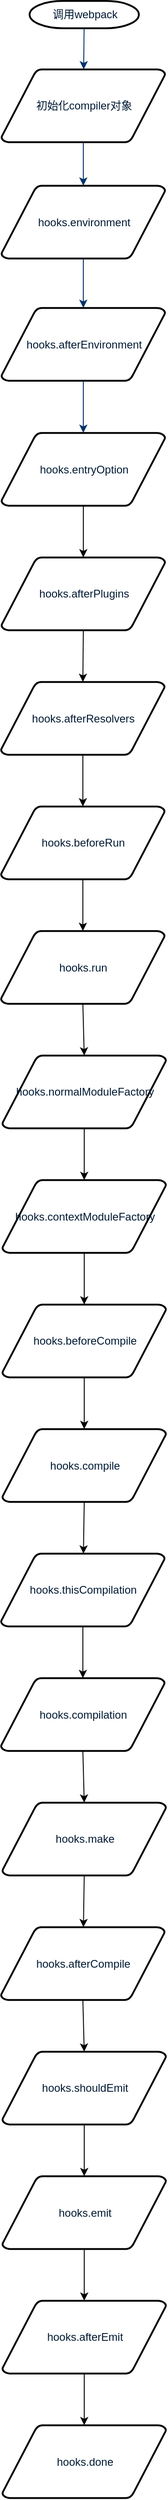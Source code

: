 <mxfile version="11.0.9" type="device"><diagram id="6a731a19-8d31-9384-78a2-239565b7b9f0" name="Page-1"><mxGraphModel dx="1426" dy="724" grid="1" gridSize="10" guides="1" tooltips="1" connect="1" arrows="1" fold="1" page="1" pageScale="1" pageWidth="1169" pageHeight="827" background="#ffffff" math="0" shadow="0"><root><mxCell id="0"/><mxCell id="1" parent="0"/><mxCell id="2" value="调用webpack" style="shape=mxgraph.flowchart.terminator;fillColor=#FFFFFF;strokeColor=#000000;strokeWidth=2;gradientColor=none;gradientDirection=north;fontColor=#001933;fontStyle=0;html=1;" parent="1" vertex="1"><mxGeometry x="271.5" y="60" width="120" height="30" as="geometry"/></mxCell><mxCell id="3" value="初始化compiler对象" style="shape=mxgraph.flowchart.data;fillColor=#FFFFFF;strokeColor=#000000;strokeWidth=2;gradientColor=none;gradientDirection=north;fontColor=#001933;fontStyle=0;html=1;" parent="1" vertex="1"><mxGeometry x="240.5" y="135" width="180" height="80" as="geometry"/></mxCell><mxCell id="4" value="hooks.afterEnvironment" style="shape=mxgraph.flowchart.data;fillColor=#FFFFFF;strokeColor=#000000;strokeWidth=2;gradientColor=none;gradientDirection=north;fontColor=#001933;fontStyle=0;html=1;" parent="1" vertex="1"><mxGeometry x="240.5" y="396.5" width="180" height="80" as="geometry"/></mxCell><mxCell id="5" value="hooks.environment" style="shape=mxgraph.flowchart.data;fillColor=#FFFFFF;strokeColor=#000000;strokeWidth=2;gradientColor=none;gradientDirection=north;fontColor=#001933;fontStyle=0;html=1;" parent="1" vertex="1"><mxGeometry x="240.5" y="262.5" width="180" height="80" as="geometry"/></mxCell><mxCell id="7" style="fontColor=#001933;fontStyle=1;strokeColor=#003366;strokeWidth=1;html=1;" parent="1" source="2" target="3" edge="1"><mxGeometry relative="1" as="geometry"/></mxCell><mxCell id="8" style="fontColor=#001933;fontStyle=1;strokeColor=#003366;strokeWidth=1;html=1;" parent="1" source="3" target="5" edge="1"><mxGeometry relative="1" as="geometry"/></mxCell><mxCell id="12" value="" style="edgeStyle=elbowEdgeStyle;elbow=horizontal;fontColor=#001933;fontStyle=1;strokeColor=#003366;strokeWidth=1;html=1;exitX=0.5;exitY=1;exitDx=0;exitDy=0;exitPerimeter=0;" parent="1" source="5" target="4" edge="1"><mxGeometry width="100" height="100" as="geometry"><mxPoint x="320" y="447" as="sourcePoint"/><mxPoint x="100" as="targetPoint"/></mxGeometry></mxCell><mxCell id="17" value="" style="edgeStyle=elbowEdgeStyle;elbow=horizontal;fontColor=#001933;fontStyle=1;strokeColor=#003366;strokeWidth=1;html=1;exitX=0.5;exitY=1;exitDx=0;exitDy=0;exitPerimeter=0;entryX=0.5;entryY=0;entryDx=0;entryDy=0;entryPerimeter=0;" parent="1" source="4" target="Yqf984ck6GYfhRb_ULAQ-55" edge="1"><mxGeometry width="100" height="100" as="geometry"><mxPoint y="100" as="sourcePoint"/><mxPoint x="331" y="640" as="targetPoint"/></mxGeometry></mxCell><mxCell id="Yqf984ck6GYfhRb_ULAQ-55" value="hooks.entryOption" style="shape=mxgraph.flowchart.data;fillColor=#FFFFFF;strokeColor=#000000;strokeWidth=2;gradientColor=none;gradientDirection=north;fontColor=#001933;fontStyle=0;html=1;" parent="1" vertex="1"><mxGeometry x="240.5" y="533.5" width="180" height="80" as="geometry"/></mxCell><mxCell id="Yqf984ck6GYfhRb_ULAQ-56" value="hooks.afterPlugins" style="shape=mxgraph.flowchart.data;fillColor=#FFFFFF;strokeColor=#000000;strokeWidth=2;gradientColor=none;gradientDirection=north;fontColor=#001933;fontStyle=0;html=1;" parent="1" vertex="1"><mxGeometry x="240.5" y="670" width="180" height="80" as="geometry"/></mxCell><mxCell id="Yqf984ck6GYfhRb_ULAQ-60" value="hooks.afterResolvers" style="shape=mxgraph.flowchart.data;fillColor=#FFFFFF;strokeColor=#000000;strokeWidth=2;gradientColor=none;gradientDirection=north;fontColor=#001933;fontStyle=0;html=1;" parent="1" vertex="1"><mxGeometry x="240" y="806.5" width="180" height="80" as="geometry"/></mxCell><mxCell id="Yqf984ck6GYfhRb_ULAQ-61" value="" style="endArrow=classic;html=1;fontColor=#000000;exitX=0.5;exitY=1;exitDx=0;exitDy=0;exitPerimeter=0;entryX=0.5;entryY=0;entryDx=0;entryDy=0;entryPerimeter=0;" parent="1" source="Yqf984ck6GYfhRb_ULAQ-55" target="Yqf984ck6GYfhRb_ULAQ-56" edge="1"><mxGeometry width="50" height="50" relative="1" as="geometry"><mxPoint x="240" y="960" as="sourcePoint"/><mxPoint x="290" y="910" as="targetPoint"/></mxGeometry></mxCell><mxCell id="Yqf984ck6GYfhRb_ULAQ-62" value="" style="endArrow=classic;html=1;fontColor=#000000;exitX=0.5;exitY=1;exitDx=0;exitDy=0;exitPerimeter=0;entryX=0.5;entryY=0;entryDx=0;entryDy=0;entryPerimeter=0;" parent="1" source="Yqf984ck6GYfhRb_ULAQ-56" target="Yqf984ck6GYfhRb_ULAQ-60" edge="1"><mxGeometry width="50" height="50" relative="1" as="geometry"><mxPoint x="190" y="810" as="sourcePoint"/><mxPoint x="240" y="760" as="targetPoint"/></mxGeometry></mxCell><mxCell id="Yqf984ck6GYfhRb_ULAQ-63" value="hooks.beforeRun" style="shape=mxgraph.flowchart.data;fillColor=#FFFFFF;strokeColor=#000000;strokeWidth=2;gradientColor=none;gradientDirection=north;fontColor=#001933;fontStyle=0;html=1;" parent="1" vertex="1"><mxGeometry x="240" y="943" width="180" height="80" as="geometry"/></mxCell><mxCell id="Yqf984ck6GYfhRb_ULAQ-64" value="" style="endArrow=classic;html=1;fontColor=#000000;exitX=0.5;exitY=1;exitDx=0;exitDy=0;exitPerimeter=0;entryX=0.5;entryY=0;entryDx=0;entryDy=0;entryPerimeter=0;" parent="1" source="Yqf984ck6GYfhRb_ULAQ-60" target="Yqf984ck6GYfhRb_ULAQ-63" edge="1"><mxGeometry width="50" height="50" relative="1" as="geometry"><mxPoint x="170" y="970" as="sourcePoint"/><mxPoint x="220" y="920" as="targetPoint"/></mxGeometry></mxCell><mxCell id="Yqf984ck6GYfhRb_ULAQ-65" value="hooks.run" style="shape=mxgraph.flowchart.data;fillColor=#FFFFFF;strokeColor=#000000;strokeWidth=2;gradientColor=none;gradientDirection=north;fontColor=#001933;fontStyle=0;html=1;" parent="1" vertex="1"><mxGeometry x="240" y="1079.5" width="180" height="80" as="geometry"/></mxCell><mxCell id="Yqf984ck6GYfhRb_ULAQ-66" value="" style="endArrow=classic;html=1;fontColor=#000000;exitX=0.5;exitY=1;exitDx=0;exitDy=0;exitPerimeter=0;" parent="1" source="Yqf984ck6GYfhRb_ULAQ-63" target="Yqf984ck6GYfhRb_ULAQ-65" edge="1"><mxGeometry width="50" height="50" relative="1" as="geometry"><mxPoint x="160" y="1120" as="sourcePoint"/><mxPoint x="210" y="1070" as="targetPoint"/></mxGeometry></mxCell><mxCell id="Yqf984ck6GYfhRb_ULAQ-67" value="hooks.normalModuleFactory" style="shape=mxgraph.flowchart.data;fillColor=#FFFFFF;strokeColor=#000000;strokeWidth=2;gradientColor=none;gradientDirection=north;fontColor=#001933;fontStyle=0;html=1;" parent="1" vertex="1"><mxGeometry x="241.5" y="1216" width="180" height="80" as="geometry"/></mxCell><mxCell id="Yqf984ck6GYfhRb_ULAQ-68" value="" style="endArrow=classic;html=1;fontColor=#000000;exitX=0.5;exitY=1;exitDx=0;exitDy=0;exitPerimeter=0;entryX=0.5;entryY=0;entryDx=0;entryDy=0;entryPerimeter=0;" parent="1" source="Yqf984ck6GYfhRb_ULAQ-65" target="Yqf984ck6GYfhRb_ULAQ-67" edge="1"><mxGeometry width="50" height="50" relative="1" as="geometry"><mxPoint x="240" y="1370" as="sourcePoint"/><mxPoint x="290" y="1320" as="targetPoint"/></mxGeometry></mxCell><mxCell id="Yqf984ck6GYfhRb_ULAQ-69" value="hooks.contextModuleFactory" style="shape=mxgraph.flowchart.data;fillColor=#FFFFFF;strokeColor=#000000;strokeWidth=2;gradientColor=none;gradientDirection=north;fontColor=#001933;fontStyle=0;html=1;" parent="1" vertex="1"><mxGeometry x="241.5" y="1352.5" width="180" height="80" as="geometry"/></mxCell><mxCell id="Yqf984ck6GYfhRb_ULAQ-70" value="" style="endArrow=classic;html=1;fontColor=#000000;exitX=0.5;exitY=1;exitDx=0;exitDy=0;exitPerimeter=0;entryX=0.5;entryY=0;entryDx=0;entryDy=0;entryPerimeter=0;" parent="1" source="Yqf984ck6GYfhRb_ULAQ-67" target="Yqf984ck6GYfhRb_ULAQ-69" edge="1"><mxGeometry width="50" height="50" relative="1" as="geometry"><mxPoint x="200" y="1380" as="sourcePoint"/><mxPoint x="250" y="1330" as="targetPoint"/></mxGeometry></mxCell><mxCell id="Yqf984ck6GYfhRb_ULAQ-71" value="hooks.beforeCompile" style="shape=mxgraph.flowchart.data;fillColor=#FFFFFF;strokeColor=#000000;strokeWidth=2;gradientColor=none;gradientDirection=north;fontColor=#001933;fontStyle=0;html=1;" parent="1" vertex="1"><mxGeometry x="241.5" y="1489" width="180" height="80" as="geometry"/></mxCell><mxCell id="Yqf984ck6GYfhRb_ULAQ-72" value="" style="endArrow=classic;html=1;fontColor=#000000;exitX=0.5;exitY=1;exitDx=0;exitDy=0;exitPerimeter=0;entryX=0.5;entryY=0;entryDx=0;entryDy=0;entryPerimeter=0;" parent="1" source="Yqf984ck6GYfhRb_ULAQ-69" target="Yqf984ck6GYfhRb_ULAQ-71" edge="1"><mxGeometry width="50" height="50" relative="1" as="geometry"><mxPoint x="230" y="1510" as="sourcePoint"/><mxPoint x="280" y="1460" as="targetPoint"/></mxGeometry></mxCell><mxCell id="Yqf984ck6GYfhRb_ULAQ-73" value="hooks.compile" style="shape=mxgraph.flowchart.data;fillColor=#FFFFFF;strokeColor=#000000;strokeWidth=2;gradientColor=none;gradientDirection=north;fontColor=#001933;fontStyle=0;html=1;" parent="1" vertex="1"><mxGeometry x="241.5" y="1625.5" width="180" height="80" as="geometry"/></mxCell><mxCell id="Yqf984ck6GYfhRb_ULAQ-74" value="" style="endArrow=classic;html=1;fontColor=#000000;exitX=0.5;exitY=1;exitDx=0;exitDy=0;exitPerimeter=0;entryX=0.5;entryY=0;entryDx=0;entryDy=0;entryPerimeter=0;" parent="1" source="Yqf984ck6GYfhRb_ULAQ-71" target="Yqf984ck6GYfhRb_ULAQ-73" edge="1"><mxGeometry width="50" height="50" relative="1" as="geometry"><mxPoint x="160" y="1640" as="sourcePoint"/><mxPoint x="210" y="1590" as="targetPoint"/></mxGeometry></mxCell><mxCell id="Yqf984ck6GYfhRb_ULAQ-75" value="hooks.thisCompilation" style="shape=mxgraph.flowchart.data;fillColor=#FFFFFF;strokeColor=#000000;strokeWidth=2;gradientColor=none;gradientDirection=north;fontColor=#001933;fontStyle=0;html=1;" parent="1" vertex="1"><mxGeometry x="240" y="1762" width="180" height="80" as="geometry"/></mxCell><mxCell id="Yqf984ck6GYfhRb_ULAQ-76" value="" style="endArrow=classic;html=1;fontColor=#000000;exitX=0.5;exitY=1;exitDx=0;exitDy=0;exitPerimeter=0;" parent="1" source="Yqf984ck6GYfhRb_ULAQ-73" target="Yqf984ck6GYfhRb_ULAQ-75" edge="1"><mxGeometry width="50" height="50" relative="1" as="geometry"><mxPoint x="190" y="1770" as="sourcePoint"/><mxPoint x="240" y="1720" as="targetPoint"/></mxGeometry></mxCell><mxCell id="Yqf984ck6GYfhRb_ULAQ-77" value="hooks.compilation" style="shape=mxgraph.flowchart.data;fillColor=#FFFFFF;strokeColor=#000000;strokeWidth=2;gradientColor=none;gradientDirection=north;fontColor=#001933;fontStyle=0;html=1;" parent="1" vertex="1"><mxGeometry x="240" y="1898.5" width="180" height="80" as="geometry"/></mxCell><mxCell id="Yqf984ck6GYfhRb_ULAQ-78" value="" style="endArrow=classic;html=1;fontColor=#000000;exitX=0.5;exitY=1;exitDx=0;exitDy=0;exitPerimeter=0;entryX=0.5;entryY=0;entryDx=0;entryDy=0;entryPerimeter=0;" parent="1" source="Yqf984ck6GYfhRb_ULAQ-75" target="Yqf984ck6GYfhRb_ULAQ-77" edge="1"><mxGeometry width="50" height="50" relative="1" as="geometry"><mxPoint x="140" y="1920" as="sourcePoint"/><mxPoint x="190" y="1870" as="targetPoint"/></mxGeometry></mxCell><mxCell id="Yqf984ck6GYfhRb_ULAQ-79" value="hooks.make" style="shape=mxgraph.flowchart.data;fillColor=#FFFFFF;strokeColor=#000000;strokeWidth=2;gradientColor=none;gradientDirection=north;fontColor=#001933;fontStyle=0;html=1;" parent="1" vertex="1"><mxGeometry x="241.5" y="2035" width="180" height="80" as="geometry"/></mxCell><mxCell id="Yqf984ck6GYfhRb_ULAQ-80" value="" style="endArrow=classic;html=1;fontColor=#000000;exitX=0.5;exitY=1;exitDx=0;exitDy=0;exitPerimeter=0;entryX=0.5;entryY=0;entryDx=0;entryDy=0;entryPerimeter=0;" parent="1" source="Yqf984ck6GYfhRb_ULAQ-77" target="Yqf984ck6GYfhRb_ULAQ-79" edge="1"><mxGeometry width="50" height="50" relative="1" as="geometry"><mxPoint x="220" y="2050" as="sourcePoint"/><mxPoint x="270" y="2000" as="targetPoint"/></mxGeometry></mxCell><mxCell id="Yqf984ck6GYfhRb_ULAQ-81" value="hooks.afterCompile" style="shape=mxgraph.flowchart.data;fillColor=#FFFFFF;strokeColor=#000000;strokeWidth=2;gradientColor=none;gradientDirection=north;fontColor=#001933;fontStyle=0;html=1;" parent="1" vertex="1"><mxGeometry x="240" y="2171.5" width="180" height="80" as="geometry"/></mxCell><mxCell id="Yqf984ck6GYfhRb_ULAQ-82" value="" style="endArrow=classic;html=1;fontColor=#000000;exitX=0.5;exitY=1;exitDx=0;exitDy=0;exitPerimeter=0;" parent="1" source="Yqf984ck6GYfhRb_ULAQ-79" target="Yqf984ck6GYfhRb_ULAQ-81" edge="1"><mxGeometry width="50" height="50" relative="1" as="geometry"><mxPoint x="200" y="2190" as="sourcePoint"/><mxPoint x="250" y="2140" as="targetPoint"/></mxGeometry></mxCell><mxCell id="Yqf984ck6GYfhRb_ULAQ-83" value="hooks.shouldEmit" style="shape=mxgraph.flowchart.data;fillColor=#FFFFFF;strokeColor=#000000;strokeWidth=2;gradientColor=none;gradientDirection=north;fontColor=#001933;fontStyle=0;html=1;" parent="1" vertex="1"><mxGeometry x="241.5" y="2308" width="180" height="80" as="geometry"/></mxCell><mxCell id="Yqf984ck6GYfhRb_ULAQ-84" value="" style="endArrow=classic;html=1;fontColor=#000000;exitX=0.5;exitY=1;exitDx=0;exitDy=0;exitPerimeter=0;entryX=0.5;entryY=0;entryDx=0;entryDy=0;entryPerimeter=0;" parent="1" source="Yqf984ck6GYfhRb_ULAQ-81" target="Yqf984ck6GYfhRb_ULAQ-83" edge="1"><mxGeometry width="50" height="50" relative="1" as="geometry"><mxPoint x="120" y="2380" as="sourcePoint"/><mxPoint x="170" y="2330" as="targetPoint"/></mxGeometry></mxCell><mxCell id="Yqf984ck6GYfhRb_ULAQ-85" value="hooks.emit" style="shape=mxgraph.flowchart.data;fillColor=#FFFFFF;strokeColor=#000000;strokeWidth=2;gradientColor=none;gradientDirection=north;fontColor=#001933;fontStyle=0;html=1;" parent="1" vertex="1"><mxGeometry x="241.5" y="2444.5" width="180" height="80" as="geometry"/></mxCell><mxCell id="Yqf984ck6GYfhRb_ULAQ-86" value="" style="endArrow=classic;html=1;fontColor=#000000;exitX=0.5;exitY=1;exitDx=0;exitDy=0;exitPerimeter=0;entryX=0.5;entryY=0;entryDx=0;entryDy=0;entryPerimeter=0;" parent="1" source="Yqf984ck6GYfhRb_ULAQ-83" target="Yqf984ck6GYfhRb_ULAQ-85" edge="1"><mxGeometry width="50" height="50" relative="1" as="geometry"><mxPoint x="100" y="2470" as="sourcePoint"/><mxPoint x="150" y="2420" as="targetPoint"/></mxGeometry></mxCell><mxCell id="Yqf984ck6GYfhRb_ULAQ-87" value="hooks.afterEmit" style="shape=mxgraph.flowchart.data;fillColor=#FFFFFF;strokeColor=#000000;strokeWidth=2;gradientColor=none;gradientDirection=north;fontColor=#001933;fontStyle=0;html=1;" parent="1" vertex="1"><mxGeometry x="241.5" y="2581" width="180" height="80" as="geometry"/></mxCell><mxCell id="Yqf984ck6GYfhRb_ULAQ-88" value="hooks.done" style="shape=mxgraph.flowchart.data;fillColor=#FFFFFF;strokeColor=#000000;strokeWidth=2;gradientColor=none;gradientDirection=north;fontColor=#001933;fontStyle=0;html=1;" parent="1" vertex="1"><mxGeometry x="241.5" y="2717.5" width="180" height="80" as="geometry"/></mxCell><mxCell id="Yqf984ck6GYfhRb_ULAQ-89" value="" style="endArrow=classic;html=1;fontColor=#000000;exitX=0.5;exitY=1;exitDx=0;exitDy=0;exitPerimeter=0;entryX=0.5;entryY=0;entryDx=0;entryDy=0;entryPerimeter=0;" parent="1" source="Yqf984ck6GYfhRb_ULAQ-85" target="Yqf984ck6GYfhRb_ULAQ-87" edge="1"><mxGeometry width="50" height="50" relative="1" as="geometry"><mxPoint x="130" y="2580" as="sourcePoint"/><mxPoint x="180" y="2530" as="targetPoint"/></mxGeometry></mxCell><mxCell id="Yqf984ck6GYfhRb_ULAQ-90" value="" style="endArrow=classic;html=1;fontColor=#000000;exitX=0.5;exitY=1;exitDx=0;exitDy=0;exitPerimeter=0;entryX=0.5;entryY=0;entryDx=0;entryDy=0;entryPerimeter=0;" parent="1" source="Yqf984ck6GYfhRb_ULAQ-87" target="Yqf984ck6GYfhRb_ULAQ-88" edge="1"><mxGeometry width="50" height="50" relative="1" as="geometry"><mxPoint x="130" y="2730" as="sourcePoint"/><mxPoint x="180" y="2680" as="targetPoint"/></mxGeometry></mxCell></root></mxGraphModel></diagram></mxfile>